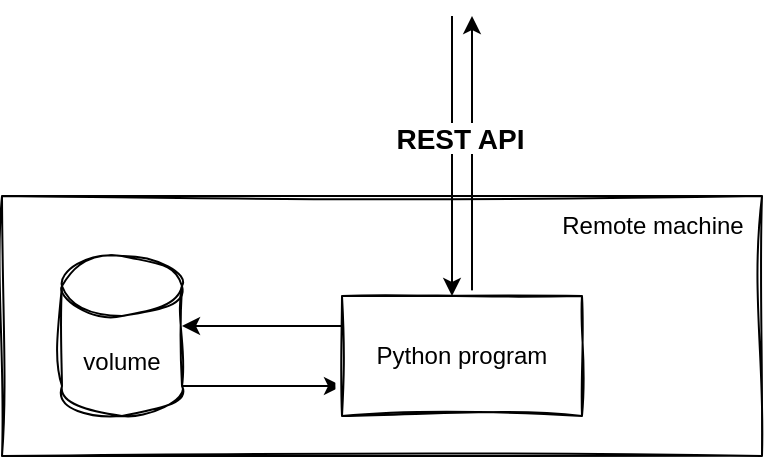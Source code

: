 <mxfile version="24.7.17">
  <diagram name="Page-1" id="-iYxys-qZHivKRTxRQhH">
    <mxGraphModel dx="989" dy="548" grid="1" gridSize="10" guides="1" tooltips="1" connect="1" arrows="1" fold="1" page="1" pageScale="1" pageWidth="850" pageHeight="1100" math="0" shadow="0">
      <root>
        <mxCell id="0" />
        <mxCell id="1" parent="0" />
        <mxCell id="b66CwS1TbO1OavZcbPs1-4" value="" style="rounded=0;whiteSpace=wrap;html=1;sketch=1;curveFitting=1;jiggle=2;" parent="1" vertex="1">
          <mxGeometry x="340" y="420" width="380" height="130" as="geometry" />
        </mxCell>
        <mxCell id="b66CwS1TbO1OavZcbPs1-16" value="" style="endArrow=classic;html=1;rounded=0;" parent="1" edge="1">
          <mxGeometry width="50" height="50" relative="1" as="geometry">
            <mxPoint x="575" y="470" as="sourcePoint" />
            <mxPoint x="575" y="330" as="targetPoint" />
          </mxGeometry>
        </mxCell>
        <mxCell id="b66CwS1TbO1OavZcbPs1-11" style="edgeStyle=orthogonalEdgeStyle;rounded=0;orthogonalLoop=1;jettySize=auto;html=1;exitX=1;exitY=1;exitDx=0;exitDy=-15;exitPerimeter=0;entryX=0;entryY=0.75;entryDx=0;entryDy=0;" parent="1" source="b66CwS1TbO1OavZcbPs1-1" target="b66CwS1TbO1OavZcbPs1-2" edge="1">
          <mxGeometry relative="1" as="geometry" />
        </mxCell>
        <mxCell id="b66CwS1TbO1OavZcbPs1-1" value="volume" style="shape=cylinder3;whiteSpace=wrap;html=1;boundedLbl=1;backgroundOutline=1;size=15;sketch=1;curveFitting=1;jiggle=2;" parent="1" vertex="1">
          <mxGeometry x="370" y="450" width="60" height="80" as="geometry" />
        </mxCell>
        <mxCell id="b66CwS1TbO1OavZcbPs1-2" value="Python program" style="rounded=0;whiteSpace=wrap;html=1;sketch=1;curveFitting=1;jiggle=2;" parent="1" vertex="1">
          <mxGeometry x="510" y="470" width="120" height="60" as="geometry" />
        </mxCell>
        <mxCell id="b66CwS1TbO1OavZcbPs1-5" value="&lt;div&gt;Remote machine&lt;br&gt;&lt;/div&gt;" style="text;html=1;align=center;verticalAlign=middle;resizable=0;points=[];autosize=1;strokeColor=none;fillColor=none;" parent="1" vertex="1">
          <mxGeometry x="610" y="420" width="110" height="30" as="geometry" />
        </mxCell>
        <mxCell id="b66CwS1TbO1OavZcbPs1-9" style="edgeStyle=orthogonalEdgeStyle;rounded=0;orthogonalLoop=1;jettySize=auto;html=1;exitX=0;exitY=0.25;exitDx=0;exitDy=0;" parent="1" source="b66CwS1TbO1OavZcbPs1-2" edge="1">
          <mxGeometry relative="1" as="geometry">
            <mxPoint x="430" y="485" as="targetPoint" />
          </mxGeometry>
        </mxCell>
        <mxCell id="b66CwS1TbO1OavZcbPs1-14" value="" style="endArrow=classic;html=1;rounded=0;" parent="1" edge="1">
          <mxGeometry width="50" height="50" relative="1" as="geometry">
            <mxPoint x="565" y="330" as="sourcePoint" />
            <mxPoint x="565" y="470" as="targetPoint" />
          </mxGeometry>
        </mxCell>
        <mxCell id="b66CwS1TbO1OavZcbPs1-15" value="REST API" style="edgeLabel;align=center;verticalAlign=middle;resizable=0;points=[];textShadow=0;fontStyle=1;fontSize=14;" parent="b66CwS1TbO1OavZcbPs1-14" vertex="1" connectable="0">
          <mxGeometry x="-0.514" y="2" relative="1" as="geometry">
            <mxPoint x="2" y="26" as="offset" />
          </mxGeometry>
        </mxCell>
        <mxCell id="mpFbskSdqs4cRXwuYloJ-1" value="" style="shape=image;verticalLabelPosition=bottom;labelBackgroundColor=default;verticalAlign=top;aspect=fixed;imageAspect=0;image=https://upload.wikimedia.org/wikipedia/commons/thumb/c/c3/Python-logo-notext.svg/115px-Python-logo-notext.svg.png;" vertex="1" parent="1">
          <mxGeometry x="614" y="457" width="36.22" height="40" as="geometry" />
        </mxCell>
      </root>
    </mxGraphModel>
  </diagram>
</mxfile>
